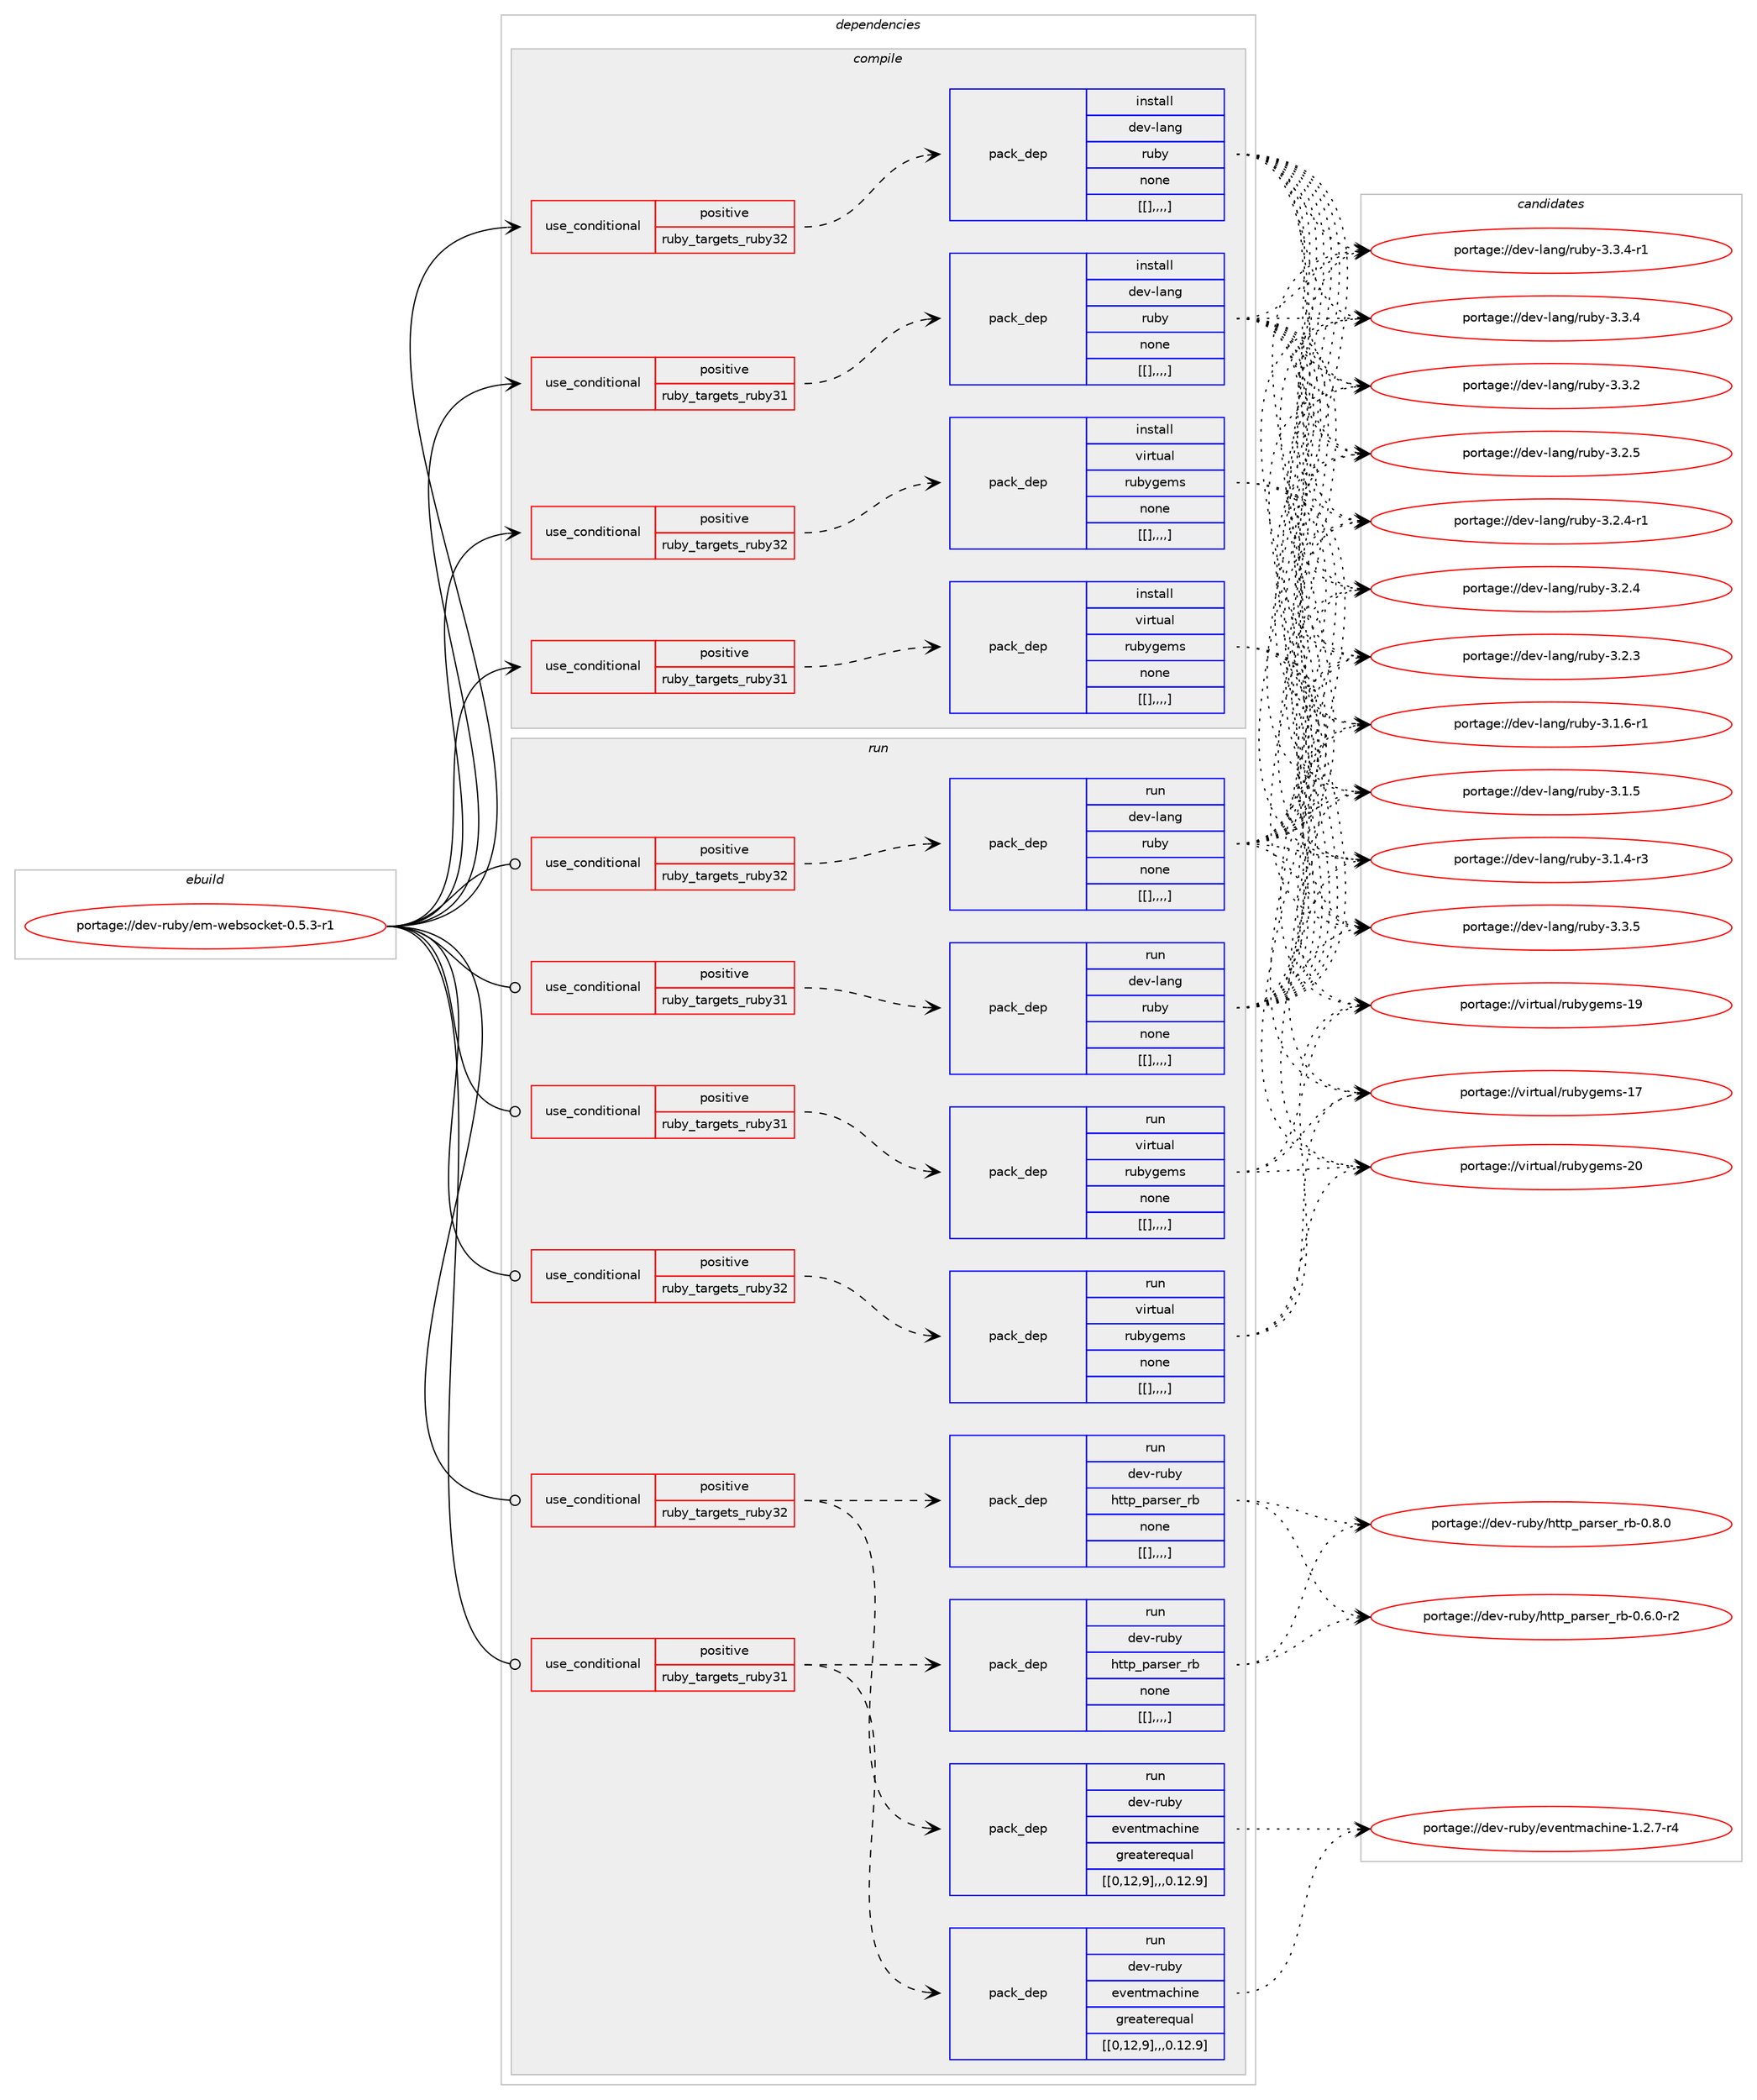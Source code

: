 digraph prolog {

# *************
# Graph options
# *************

newrank=true;
concentrate=true;
compound=true;
graph [rankdir=LR,fontname=Helvetica,fontsize=10,ranksep=1.5];#, ranksep=2.5, nodesep=0.2];
edge  [arrowhead=vee];
node  [fontname=Helvetica,fontsize=10];

# **********
# The ebuild
# **********

subgraph cluster_leftcol {
color=gray;
label=<<i>ebuild</i>>;
id [label="portage://dev-ruby/em-websocket-0.5.3-r1", color=red, width=4, href="../dev-ruby/em-websocket-0.5.3-r1.svg"];
}

# ****************
# The dependencies
# ****************

subgraph cluster_midcol {
color=gray;
label=<<i>dependencies</i>>;
subgraph cluster_compile {
fillcolor="#eeeeee";
style=filled;
label=<<i>compile</i>>;
subgraph cond48367 {
dependency185077 [label=<<TABLE BORDER="0" CELLBORDER="1" CELLSPACING="0" CELLPADDING="4"><TR><TD ROWSPAN="3" CELLPADDING="10">use_conditional</TD></TR><TR><TD>positive</TD></TR><TR><TD>ruby_targets_ruby31</TD></TR></TABLE>>, shape=none, color=red];
subgraph pack135405 {
dependency185078 [label=<<TABLE BORDER="0" CELLBORDER="1" CELLSPACING="0" CELLPADDING="4" WIDTH="220"><TR><TD ROWSPAN="6" CELLPADDING="30">pack_dep</TD></TR><TR><TD WIDTH="110">install</TD></TR><TR><TD>dev-lang</TD></TR><TR><TD>ruby</TD></TR><TR><TD>none</TD></TR><TR><TD>[[],,,,]</TD></TR></TABLE>>, shape=none, color=blue];
}
dependency185077:e -> dependency185078:w [weight=20,style="dashed",arrowhead="vee"];
}
id:e -> dependency185077:w [weight=20,style="solid",arrowhead="vee"];
subgraph cond48368 {
dependency185079 [label=<<TABLE BORDER="0" CELLBORDER="1" CELLSPACING="0" CELLPADDING="4"><TR><TD ROWSPAN="3" CELLPADDING="10">use_conditional</TD></TR><TR><TD>positive</TD></TR><TR><TD>ruby_targets_ruby31</TD></TR></TABLE>>, shape=none, color=red];
subgraph pack135406 {
dependency185080 [label=<<TABLE BORDER="0" CELLBORDER="1" CELLSPACING="0" CELLPADDING="4" WIDTH="220"><TR><TD ROWSPAN="6" CELLPADDING="30">pack_dep</TD></TR><TR><TD WIDTH="110">install</TD></TR><TR><TD>virtual</TD></TR><TR><TD>rubygems</TD></TR><TR><TD>none</TD></TR><TR><TD>[[],,,,]</TD></TR></TABLE>>, shape=none, color=blue];
}
dependency185079:e -> dependency185080:w [weight=20,style="dashed",arrowhead="vee"];
}
id:e -> dependency185079:w [weight=20,style="solid",arrowhead="vee"];
subgraph cond48369 {
dependency185081 [label=<<TABLE BORDER="0" CELLBORDER="1" CELLSPACING="0" CELLPADDING="4"><TR><TD ROWSPAN="3" CELLPADDING="10">use_conditional</TD></TR><TR><TD>positive</TD></TR><TR><TD>ruby_targets_ruby32</TD></TR></TABLE>>, shape=none, color=red];
subgraph pack135407 {
dependency185082 [label=<<TABLE BORDER="0" CELLBORDER="1" CELLSPACING="0" CELLPADDING="4" WIDTH="220"><TR><TD ROWSPAN="6" CELLPADDING="30">pack_dep</TD></TR><TR><TD WIDTH="110">install</TD></TR><TR><TD>dev-lang</TD></TR><TR><TD>ruby</TD></TR><TR><TD>none</TD></TR><TR><TD>[[],,,,]</TD></TR></TABLE>>, shape=none, color=blue];
}
dependency185081:e -> dependency185082:w [weight=20,style="dashed",arrowhead="vee"];
}
id:e -> dependency185081:w [weight=20,style="solid",arrowhead="vee"];
subgraph cond48370 {
dependency185083 [label=<<TABLE BORDER="0" CELLBORDER="1" CELLSPACING="0" CELLPADDING="4"><TR><TD ROWSPAN="3" CELLPADDING="10">use_conditional</TD></TR><TR><TD>positive</TD></TR><TR><TD>ruby_targets_ruby32</TD></TR></TABLE>>, shape=none, color=red];
subgraph pack135408 {
dependency185084 [label=<<TABLE BORDER="0" CELLBORDER="1" CELLSPACING="0" CELLPADDING="4" WIDTH="220"><TR><TD ROWSPAN="6" CELLPADDING="30">pack_dep</TD></TR><TR><TD WIDTH="110">install</TD></TR><TR><TD>virtual</TD></TR><TR><TD>rubygems</TD></TR><TR><TD>none</TD></TR><TR><TD>[[],,,,]</TD></TR></TABLE>>, shape=none, color=blue];
}
dependency185083:e -> dependency185084:w [weight=20,style="dashed",arrowhead="vee"];
}
id:e -> dependency185083:w [weight=20,style="solid",arrowhead="vee"];
}
subgraph cluster_compileandrun {
fillcolor="#eeeeee";
style=filled;
label=<<i>compile and run</i>>;
}
subgraph cluster_run {
fillcolor="#eeeeee";
style=filled;
label=<<i>run</i>>;
subgraph cond48371 {
dependency185085 [label=<<TABLE BORDER="0" CELLBORDER="1" CELLSPACING="0" CELLPADDING="4"><TR><TD ROWSPAN="3" CELLPADDING="10">use_conditional</TD></TR><TR><TD>positive</TD></TR><TR><TD>ruby_targets_ruby31</TD></TR></TABLE>>, shape=none, color=red];
subgraph pack135409 {
dependency185086 [label=<<TABLE BORDER="0" CELLBORDER="1" CELLSPACING="0" CELLPADDING="4" WIDTH="220"><TR><TD ROWSPAN="6" CELLPADDING="30">pack_dep</TD></TR><TR><TD WIDTH="110">run</TD></TR><TR><TD>dev-lang</TD></TR><TR><TD>ruby</TD></TR><TR><TD>none</TD></TR><TR><TD>[[],,,,]</TD></TR></TABLE>>, shape=none, color=blue];
}
dependency185085:e -> dependency185086:w [weight=20,style="dashed",arrowhead="vee"];
}
id:e -> dependency185085:w [weight=20,style="solid",arrowhead="odot"];
subgraph cond48372 {
dependency185087 [label=<<TABLE BORDER="0" CELLBORDER="1" CELLSPACING="0" CELLPADDING="4"><TR><TD ROWSPAN="3" CELLPADDING="10">use_conditional</TD></TR><TR><TD>positive</TD></TR><TR><TD>ruby_targets_ruby31</TD></TR></TABLE>>, shape=none, color=red];
subgraph pack135410 {
dependency185088 [label=<<TABLE BORDER="0" CELLBORDER="1" CELLSPACING="0" CELLPADDING="4" WIDTH="220"><TR><TD ROWSPAN="6" CELLPADDING="30">pack_dep</TD></TR><TR><TD WIDTH="110">run</TD></TR><TR><TD>dev-ruby</TD></TR><TR><TD>eventmachine</TD></TR><TR><TD>greaterequal</TD></TR><TR><TD>[[0,12,9],,,0.12.9]</TD></TR></TABLE>>, shape=none, color=blue];
}
dependency185087:e -> dependency185088:w [weight=20,style="dashed",arrowhead="vee"];
subgraph pack135411 {
dependency185089 [label=<<TABLE BORDER="0" CELLBORDER="1" CELLSPACING="0" CELLPADDING="4" WIDTH="220"><TR><TD ROWSPAN="6" CELLPADDING="30">pack_dep</TD></TR><TR><TD WIDTH="110">run</TD></TR><TR><TD>dev-ruby</TD></TR><TR><TD>http_parser_rb</TD></TR><TR><TD>none</TD></TR><TR><TD>[[],,,,]</TD></TR></TABLE>>, shape=none, color=blue];
}
dependency185087:e -> dependency185089:w [weight=20,style="dashed",arrowhead="vee"];
}
id:e -> dependency185087:w [weight=20,style="solid",arrowhead="odot"];
subgraph cond48373 {
dependency185090 [label=<<TABLE BORDER="0" CELLBORDER="1" CELLSPACING="0" CELLPADDING="4"><TR><TD ROWSPAN="3" CELLPADDING="10">use_conditional</TD></TR><TR><TD>positive</TD></TR><TR><TD>ruby_targets_ruby31</TD></TR></TABLE>>, shape=none, color=red];
subgraph pack135412 {
dependency185091 [label=<<TABLE BORDER="0" CELLBORDER="1" CELLSPACING="0" CELLPADDING="4" WIDTH="220"><TR><TD ROWSPAN="6" CELLPADDING="30">pack_dep</TD></TR><TR><TD WIDTH="110">run</TD></TR><TR><TD>virtual</TD></TR><TR><TD>rubygems</TD></TR><TR><TD>none</TD></TR><TR><TD>[[],,,,]</TD></TR></TABLE>>, shape=none, color=blue];
}
dependency185090:e -> dependency185091:w [weight=20,style="dashed",arrowhead="vee"];
}
id:e -> dependency185090:w [weight=20,style="solid",arrowhead="odot"];
subgraph cond48374 {
dependency185092 [label=<<TABLE BORDER="0" CELLBORDER="1" CELLSPACING="0" CELLPADDING="4"><TR><TD ROWSPAN="3" CELLPADDING="10">use_conditional</TD></TR><TR><TD>positive</TD></TR><TR><TD>ruby_targets_ruby32</TD></TR></TABLE>>, shape=none, color=red];
subgraph pack135413 {
dependency185093 [label=<<TABLE BORDER="0" CELLBORDER="1" CELLSPACING="0" CELLPADDING="4" WIDTH="220"><TR><TD ROWSPAN="6" CELLPADDING="30">pack_dep</TD></TR><TR><TD WIDTH="110">run</TD></TR><TR><TD>dev-lang</TD></TR><TR><TD>ruby</TD></TR><TR><TD>none</TD></TR><TR><TD>[[],,,,]</TD></TR></TABLE>>, shape=none, color=blue];
}
dependency185092:e -> dependency185093:w [weight=20,style="dashed",arrowhead="vee"];
}
id:e -> dependency185092:w [weight=20,style="solid",arrowhead="odot"];
subgraph cond48375 {
dependency185094 [label=<<TABLE BORDER="0" CELLBORDER="1" CELLSPACING="0" CELLPADDING="4"><TR><TD ROWSPAN="3" CELLPADDING="10">use_conditional</TD></TR><TR><TD>positive</TD></TR><TR><TD>ruby_targets_ruby32</TD></TR></TABLE>>, shape=none, color=red];
subgraph pack135414 {
dependency185095 [label=<<TABLE BORDER="0" CELLBORDER="1" CELLSPACING="0" CELLPADDING="4" WIDTH="220"><TR><TD ROWSPAN="6" CELLPADDING="30">pack_dep</TD></TR><TR><TD WIDTH="110">run</TD></TR><TR><TD>dev-ruby</TD></TR><TR><TD>eventmachine</TD></TR><TR><TD>greaterequal</TD></TR><TR><TD>[[0,12,9],,,0.12.9]</TD></TR></TABLE>>, shape=none, color=blue];
}
dependency185094:e -> dependency185095:w [weight=20,style="dashed",arrowhead="vee"];
subgraph pack135415 {
dependency185096 [label=<<TABLE BORDER="0" CELLBORDER="1" CELLSPACING="0" CELLPADDING="4" WIDTH="220"><TR><TD ROWSPAN="6" CELLPADDING="30">pack_dep</TD></TR><TR><TD WIDTH="110">run</TD></TR><TR><TD>dev-ruby</TD></TR><TR><TD>http_parser_rb</TD></TR><TR><TD>none</TD></TR><TR><TD>[[],,,,]</TD></TR></TABLE>>, shape=none, color=blue];
}
dependency185094:e -> dependency185096:w [weight=20,style="dashed",arrowhead="vee"];
}
id:e -> dependency185094:w [weight=20,style="solid",arrowhead="odot"];
subgraph cond48376 {
dependency185097 [label=<<TABLE BORDER="0" CELLBORDER="1" CELLSPACING="0" CELLPADDING="4"><TR><TD ROWSPAN="3" CELLPADDING="10">use_conditional</TD></TR><TR><TD>positive</TD></TR><TR><TD>ruby_targets_ruby32</TD></TR></TABLE>>, shape=none, color=red];
subgraph pack135416 {
dependency185098 [label=<<TABLE BORDER="0" CELLBORDER="1" CELLSPACING="0" CELLPADDING="4" WIDTH="220"><TR><TD ROWSPAN="6" CELLPADDING="30">pack_dep</TD></TR><TR><TD WIDTH="110">run</TD></TR><TR><TD>virtual</TD></TR><TR><TD>rubygems</TD></TR><TR><TD>none</TD></TR><TR><TD>[[],,,,]</TD></TR></TABLE>>, shape=none, color=blue];
}
dependency185097:e -> dependency185098:w [weight=20,style="dashed",arrowhead="vee"];
}
id:e -> dependency185097:w [weight=20,style="solid",arrowhead="odot"];
}
}

# **************
# The candidates
# **************

subgraph cluster_choices {
rank=same;
color=gray;
label=<<i>candidates</i>>;

subgraph choice135405 {
color=black;
nodesep=1;
choice10010111845108971101034711411798121455146514653 [label="portage://dev-lang/ruby-3.3.5", color=red, width=4,href="../dev-lang/ruby-3.3.5.svg"];
choice100101118451089711010347114117981214551465146524511449 [label="portage://dev-lang/ruby-3.3.4-r1", color=red, width=4,href="../dev-lang/ruby-3.3.4-r1.svg"];
choice10010111845108971101034711411798121455146514652 [label="portage://dev-lang/ruby-3.3.4", color=red, width=4,href="../dev-lang/ruby-3.3.4.svg"];
choice10010111845108971101034711411798121455146514650 [label="portage://dev-lang/ruby-3.3.2", color=red, width=4,href="../dev-lang/ruby-3.3.2.svg"];
choice10010111845108971101034711411798121455146504653 [label="portage://dev-lang/ruby-3.2.5", color=red, width=4,href="../dev-lang/ruby-3.2.5.svg"];
choice100101118451089711010347114117981214551465046524511449 [label="portage://dev-lang/ruby-3.2.4-r1", color=red, width=4,href="../dev-lang/ruby-3.2.4-r1.svg"];
choice10010111845108971101034711411798121455146504652 [label="portage://dev-lang/ruby-3.2.4", color=red, width=4,href="../dev-lang/ruby-3.2.4.svg"];
choice10010111845108971101034711411798121455146504651 [label="portage://dev-lang/ruby-3.2.3", color=red, width=4,href="../dev-lang/ruby-3.2.3.svg"];
choice100101118451089711010347114117981214551464946544511449 [label="portage://dev-lang/ruby-3.1.6-r1", color=red, width=4,href="../dev-lang/ruby-3.1.6-r1.svg"];
choice10010111845108971101034711411798121455146494653 [label="portage://dev-lang/ruby-3.1.5", color=red, width=4,href="../dev-lang/ruby-3.1.5.svg"];
choice100101118451089711010347114117981214551464946524511451 [label="portage://dev-lang/ruby-3.1.4-r3", color=red, width=4,href="../dev-lang/ruby-3.1.4-r3.svg"];
dependency185078:e -> choice10010111845108971101034711411798121455146514653:w [style=dotted,weight="100"];
dependency185078:e -> choice100101118451089711010347114117981214551465146524511449:w [style=dotted,weight="100"];
dependency185078:e -> choice10010111845108971101034711411798121455146514652:w [style=dotted,weight="100"];
dependency185078:e -> choice10010111845108971101034711411798121455146514650:w [style=dotted,weight="100"];
dependency185078:e -> choice10010111845108971101034711411798121455146504653:w [style=dotted,weight="100"];
dependency185078:e -> choice100101118451089711010347114117981214551465046524511449:w [style=dotted,weight="100"];
dependency185078:e -> choice10010111845108971101034711411798121455146504652:w [style=dotted,weight="100"];
dependency185078:e -> choice10010111845108971101034711411798121455146504651:w [style=dotted,weight="100"];
dependency185078:e -> choice100101118451089711010347114117981214551464946544511449:w [style=dotted,weight="100"];
dependency185078:e -> choice10010111845108971101034711411798121455146494653:w [style=dotted,weight="100"];
dependency185078:e -> choice100101118451089711010347114117981214551464946524511451:w [style=dotted,weight="100"];
}
subgraph choice135406 {
color=black;
nodesep=1;
choice118105114116117971084711411798121103101109115455048 [label="portage://virtual/rubygems-20", color=red, width=4,href="../virtual/rubygems-20.svg"];
choice118105114116117971084711411798121103101109115454957 [label="portage://virtual/rubygems-19", color=red, width=4,href="../virtual/rubygems-19.svg"];
choice118105114116117971084711411798121103101109115454955 [label="portage://virtual/rubygems-17", color=red, width=4,href="../virtual/rubygems-17.svg"];
dependency185080:e -> choice118105114116117971084711411798121103101109115455048:w [style=dotted,weight="100"];
dependency185080:e -> choice118105114116117971084711411798121103101109115454957:w [style=dotted,weight="100"];
dependency185080:e -> choice118105114116117971084711411798121103101109115454955:w [style=dotted,weight="100"];
}
subgraph choice135407 {
color=black;
nodesep=1;
choice10010111845108971101034711411798121455146514653 [label="portage://dev-lang/ruby-3.3.5", color=red, width=4,href="../dev-lang/ruby-3.3.5.svg"];
choice100101118451089711010347114117981214551465146524511449 [label="portage://dev-lang/ruby-3.3.4-r1", color=red, width=4,href="../dev-lang/ruby-3.3.4-r1.svg"];
choice10010111845108971101034711411798121455146514652 [label="portage://dev-lang/ruby-3.3.4", color=red, width=4,href="../dev-lang/ruby-3.3.4.svg"];
choice10010111845108971101034711411798121455146514650 [label="portage://dev-lang/ruby-3.3.2", color=red, width=4,href="../dev-lang/ruby-3.3.2.svg"];
choice10010111845108971101034711411798121455146504653 [label="portage://dev-lang/ruby-3.2.5", color=red, width=4,href="../dev-lang/ruby-3.2.5.svg"];
choice100101118451089711010347114117981214551465046524511449 [label="portage://dev-lang/ruby-3.2.4-r1", color=red, width=4,href="../dev-lang/ruby-3.2.4-r1.svg"];
choice10010111845108971101034711411798121455146504652 [label="portage://dev-lang/ruby-3.2.4", color=red, width=4,href="../dev-lang/ruby-3.2.4.svg"];
choice10010111845108971101034711411798121455146504651 [label="portage://dev-lang/ruby-3.2.3", color=red, width=4,href="../dev-lang/ruby-3.2.3.svg"];
choice100101118451089711010347114117981214551464946544511449 [label="portage://dev-lang/ruby-3.1.6-r1", color=red, width=4,href="../dev-lang/ruby-3.1.6-r1.svg"];
choice10010111845108971101034711411798121455146494653 [label="portage://dev-lang/ruby-3.1.5", color=red, width=4,href="../dev-lang/ruby-3.1.5.svg"];
choice100101118451089711010347114117981214551464946524511451 [label="portage://dev-lang/ruby-3.1.4-r3", color=red, width=4,href="../dev-lang/ruby-3.1.4-r3.svg"];
dependency185082:e -> choice10010111845108971101034711411798121455146514653:w [style=dotted,weight="100"];
dependency185082:e -> choice100101118451089711010347114117981214551465146524511449:w [style=dotted,weight="100"];
dependency185082:e -> choice10010111845108971101034711411798121455146514652:w [style=dotted,weight="100"];
dependency185082:e -> choice10010111845108971101034711411798121455146514650:w [style=dotted,weight="100"];
dependency185082:e -> choice10010111845108971101034711411798121455146504653:w [style=dotted,weight="100"];
dependency185082:e -> choice100101118451089711010347114117981214551465046524511449:w [style=dotted,weight="100"];
dependency185082:e -> choice10010111845108971101034711411798121455146504652:w [style=dotted,weight="100"];
dependency185082:e -> choice10010111845108971101034711411798121455146504651:w [style=dotted,weight="100"];
dependency185082:e -> choice100101118451089711010347114117981214551464946544511449:w [style=dotted,weight="100"];
dependency185082:e -> choice10010111845108971101034711411798121455146494653:w [style=dotted,weight="100"];
dependency185082:e -> choice100101118451089711010347114117981214551464946524511451:w [style=dotted,weight="100"];
}
subgraph choice135408 {
color=black;
nodesep=1;
choice118105114116117971084711411798121103101109115455048 [label="portage://virtual/rubygems-20", color=red, width=4,href="../virtual/rubygems-20.svg"];
choice118105114116117971084711411798121103101109115454957 [label="portage://virtual/rubygems-19", color=red, width=4,href="../virtual/rubygems-19.svg"];
choice118105114116117971084711411798121103101109115454955 [label="portage://virtual/rubygems-17", color=red, width=4,href="../virtual/rubygems-17.svg"];
dependency185084:e -> choice118105114116117971084711411798121103101109115455048:w [style=dotted,weight="100"];
dependency185084:e -> choice118105114116117971084711411798121103101109115454957:w [style=dotted,weight="100"];
dependency185084:e -> choice118105114116117971084711411798121103101109115454955:w [style=dotted,weight="100"];
}
subgraph choice135409 {
color=black;
nodesep=1;
choice10010111845108971101034711411798121455146514653 [label="portage://dev-lang/ruby-3.3.5", color=red, width=4,href="../dev-lang/ruby-3.3.5.svg"];
choice100101118451089711010347114117981214551465146524511449 [label="portage://dev-lang/ruby-3.3.4-r1", color=red, width=4,href="../dev-lang/ruby-3.3.4-r1.svg"];
choice10010111845108971101034711411798121455146514652 [label="portage://dev-lang/ruby-3.3.4", color=red, width=4,href="../dev-lang/ruby-3.3.4.svg"];
choice10010111845108971101034711411798121455146514650 [label="portage://dev-lang/ruby-3.3.2", color=red, width=4,href="../dev-lang/ruby-3.3.2.svg"];
choice10010111845108971101034711411798121455146504653 [label="portage://dev-lang/ruby-3.2.5", color=red, width=4,href="../dev-lang/ruby-3.2.5.svg"];
choice100101118451089711010347114117981214551465046524511449 [label="portage://dev-lang/ruby-3.2.4-r1", color=red, width=4,href="../dev-lang/ruby-3.2.4-r1.svg"];
choice10010111845108971101034711411798121455146504652 [label="portage://dev-lang/ruby-3.2.4", color=red, width=4,href="../dev-lang/ruby-3.2.4.svg"];
choice10010111845108971101034711411798121455146504651 [label="portage://dev-lang/ruby-3.2.3", color=red, width=4,href="../dev-lang/ruby-3.2.3.svg"];
choice100101118451089711010347114117981214551464946544511449 [label="portage://dev-lang/ruby-3.1.6-r1", color=red, width=4,href="../dev-lang/ruby-3.1.6-r1.svg"];
choice10010111845108971101034711411798121455146494653 [label="portage://dev-lang/ruby-3.1.5", color=red, width=4,href="../dev-lang/ruby-3.1.5.svg"];
choice100101118451089711010347114117981214551464946524511451 [label="portage://dev-lang/ruby-3.1.4-r3", color=red, width=4,href="../dev-lang/ruby-3.1.4-r3.svg"];
dependency185086:e -> choice10010111845108971101034711411798121455146514653:w [style=dotted,weight="100"];
dependency185086:e -> choice100101118451089711010347114117981214551465146524511449:w [style=dotted,weight="100"];
dependency185086:e -> choice10010111845108971101034711411798121455146514652:w [style=dotted,weight="100"];
dependency185086:e -> choice10010111845108971101034711411798121455146514650:w [style=dotted,weight="100"];
dependency185086:e -> choice10010111845108971101034711411798121455146504653:w [style=dotted,weight="100"];
dependency185086:e -> choice100101118451089711010347114117981214551465046524511449:w [style=dotted,weight="100"];
dependency185086:e -> choice10010111845108971101034711411798121455146504652:w [style=dotted,weight="100"];
dependency185086:e -> choice10010111845108971101034711411798121455146504651:w [style=dotted,weight="100"];
dependency185086:e -> choice100101118451089711010347114117981214551464946544511449:w [style=dotted,weight="100"];
dependency185086:e -> choice10010111845108971101034711411798121455146494653:w [style=dotted,weight="100"];
dependency185086:e -> choice100101118451089711010347114117981214551464946524511451:w [style=dotted,weight="100"];
}
subgraph choice135410 {
color=black;
nodesep=1;
choice10010111845114117981214710111810111011610997991041051101014549465046554511452 [label="portage://dev-ruby/eventmachine-1.2.7-r4", color=red, width=4,href="../dev-ruby/eventmachine-1.2.7-r4.svg"];
dependency185088:e -> choice10010111845114117981214710111810111011610997991041051101014549465046554511452:w [style=dotted,weight="100"];
}
subgraph choice135411 {
color=black;
nodesep=1;
choice10010111845114117981214710411611611295112971141151011149511498454846564648 [label="portage://dev-ruby/http_parser_rb-0.8.0", color=red, width=4,href="../dev-ruby/http_parser_rb-0.8.0.svg"];
choice100101118451141179812147104116116112951129711411510111495114984548465446484511450 [label="portage://dev-ruby/http_parser_rb-0.6.0-r2", color=red, width=4,href="../dev-ruby/http_parser_rb-0.6.0-r2.svg"];
dependency185089:e -> choice10010111845114117981214710411611611295112971141151011149511498454846564648:w [style=dotted,weight="100"];
dependency185089:e -> choice100101118451141179812147104116116112951129711411510111495114984548465446484511450:w [style=dotted,weight="100"];
}
subgraph choice135412 {
color=black;
nodesep=1;
choice118105114116117971084711411798121103101109115455048 [label="portage://virtual/rubygems-20", color=red, width=4,href="../virtual/rubygems-20.svg"];
choice118105114116117971084711411798121103101109115454957 [label="portage://virtual/rubygems-19", color=red, width=4,href="../virtual/rubygems-19.svg"];
choice118105114116117971084711411798121103101109115454955 [label="portage://virtual/rubygems-17", color=red, width=4,href="../virtual/rubygems-17.svg"];
dependency185091:e -> choice118105114116117971084711411798121103101109115455048:w [style=dotted,weight="100"];
dependency185091:e -> choice118105114116117971084711411798121103101109115454957:w [style=dotted,weight="100"];
dependency185091:e -> choice118105114116117971084711411798121103101109115454955:w [style=dotted,weight="100"];
}
subgraph choice135413 {
color=black;
nodesep=1;
choice10010111845108971101034711411798121455146514653 [label="portage://dev-lang/ruby-3.3.5", color=red, width=4,href="../dev-lang/ruby-3.3.5.svg"];
choice100101118451089711010347114117981214551465146524511449 [label="portage://dev-lang/ruby-3.3.4-r1", color=red, width=4,href="../dev-lang/ruby-3.3.4-r1.svg"];
choice10010111845108971101034711411798121455146514652 [label="portage://dev-lang/ruby-3.3.4", color=red, width=4,href="../dev-lang/ruby-3.3.4.svg"];
choice10010111845108971101034711411798121455146514650 [label="portage://dev-lang/ruby-3.3.2", color=red, width=4,href="../dev-lang/ruby-3.3.2.svg"];
choice10010111845108971101034711411798121455146504653 [label="portage://dev-lang/ruby-3.2.5", color=red, width=4,href="../dev-lang/ruby-3.2.5.svg"];
choice100101118451089711010347114117981214551465046524511449 [label="portage://dev-lang/ruby-3.2.4-r1", color=red, width=4,href="../dev-lang/ruby-3.2.4-r1.svg"];
choice10010111845108971101034711411798121455146504652 [label="portage://dev-lang/ruby-3.2.4", color=red, width=4,href="../dev-lang/ruby-3.2.4.svg"];
choice10010111845108971101034711411798121455146504651 [label="portage://dev-lang/ruby-3.2.3", color=red, width=4,href="../dev-lang/ruby-3.2.3.svg"];
choice100101118451089711010347114117981214551464946544511449 [label="portage://dev-lang/ruby-3.1.6-r1", color=red, width=4,href="../dev-lang/ruby-3.1.6-r1.svg"];
choice10010111845108971101034711411798121455146494653 [label="portage://dev-lang/ruby-3.1.5", color=red, width=4,href="../dev-lang/ruby-3.1.5.svg"];
choice100101118451089711010347114117981214551464946524511451 [label="portage://dev-lang/ruby-3.1.4-r3", color=red, width=4,href="../dev-lang/ruby-3.1.4-r3.svg"];
dependency185093:e -> choice10010111845108971101034711411798121455146514653:w [style=dotted,weight="100"];
dependency185093:e -> choice100101118451089711010347114117981214551465146524511449:w [style=dotted,weight="100"];
dependency185093:e -> choice10010111845108971101034711411798121455146514652:w [style=dotted,weight="100"];
dependency185093:e -> choice10010111845108971101034711411798121455146514650:w [style=dotted,weight="100"];
dependency185093:e -> choice10010111845108971101034711411798121455146504653:w [style=dotted,weight="100"];
dependency185093:e -> choice100101118451089711010347114117981214551465046524511449:w [style=dotted,weight="100"];
dependency185093:e -> choice10010111845108971101034711411798121455146504652:w [style=dotted,weight="100"];
dependency185093:e -> choice10010111845108971101034711411798121455146504651:w [style=dotted,weight="100"];
dependency185093:e -> choice100101118451089711010347114117981214551464946544511449:w [style=dotted,weight="100"];
dependency185093:e -> choice10010111845108971101034711411798121455146494653:w [style=dotted,weight="100"];
dependency185093:e -> choice100101118451089711010347114117981214551464946524511451:w [style=dotted,weight="100"];
}
subgraph choice135414 {
color=black;
nodesep=1;
choice10010111845114117981214710111810111011610997991041051101014549465046554511452 [label="portage://dev-ruby/eventmachine-1.2.7-r4", color=red, width=4,href="../dev-ruby/eventmachine-1.2.7-r4.svg"];
dependency185095:e -> choice10010111845114117981214710111810111011610997991041051101014549465046554511452:w [style=dotted,weight="100"];
}
subgraph choice135415 {
color=black;
nodesep=1;
choice10010111845114117981214710411611611295112971141151011149511498454846564648 [label="portage://dev-ruby/http_parser_rb-0.8.0", color=red, width=4,href="../dev-ruby/http_parser_rb-0.8.0.svg"];
choice100101118451141179812147104116116112951129711411510111495114984548465446484511450 [label="portage://dev-ruby/http_parser_rb-0.6.0-r2", color=red, width=4,href="../dev-ruby/http_parser_rb-0.6.0-r2.svg"];
dependency185096:e -> choice10010111845114117981214710411611611295112971141151011149511498454846564648:w [style=dotted,weight="100"];
dependency185096:e -> choice100101118451141179812147104116116112951129711411510111495114984548465446484511450:w [style=dotted,weight="100"];
}
subgraph choice135416 {
color=black;
nodesep=1;
choice118105114116117971084711411798121103101109115455048 [label="portage://virtual/rubygems-20", color=red, width=4,href="../virtual/rubygems-20.svg"];
choice118105114116117971084711411798121103101109115454957 [label="portage://virtual/rubygems-19", color=red, width=4,href="../virtual/rubygems-19.svg"];
choice118105114116117971084711411798121103101109115454955 [label="portage://virtual/rubygems-17", color=red, width=4,href="../virtual/rubygems-17.svg"];
dependency185098:e -> choice118105114116117971084711411798121103101109115455048:w [style=dotted,weight="100"];
dependency185098:e -> choice118105114116117971084711411798121103101109115454957:w [style=dotted,weight="100"];
dependency185098:e -> choice118105114116117971084711411798121103101109115454955:w [style=dotted,weight="100"];
}
}

}
